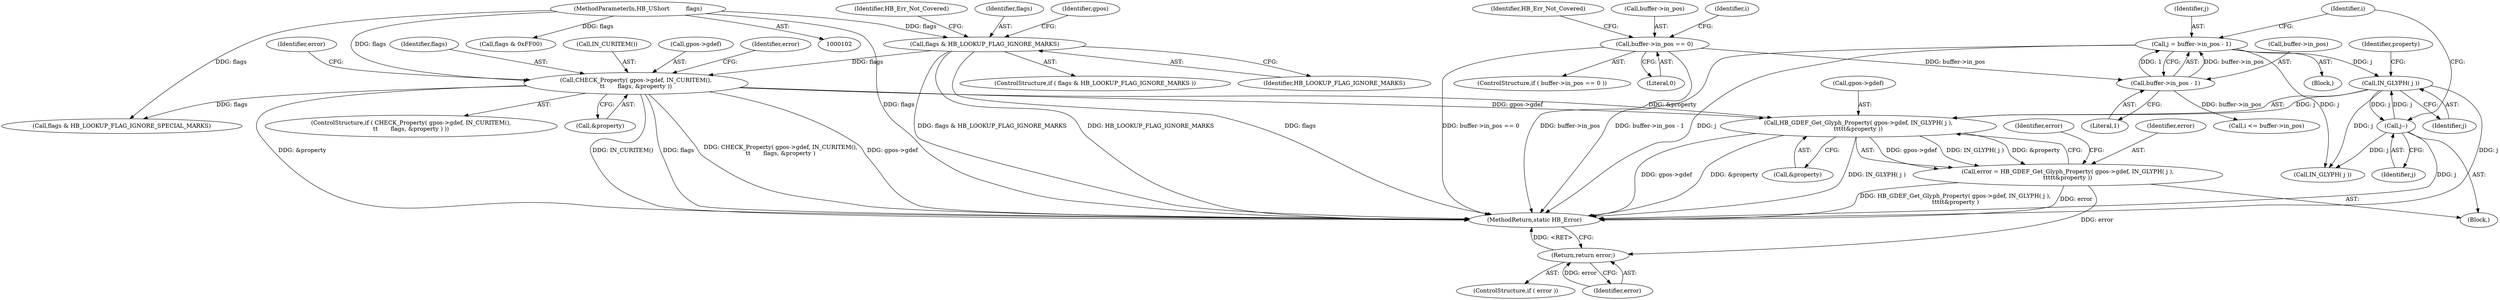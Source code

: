 digraph "0_harfbuzz_81c8ef785b079980ad5b46be4fe7c7bf156dbf65@pointer" {
"1000204" [label="(Call,HB_GDEF_Get_Glyph_Property( gpos->gdef, IN_GLYPH( j ),\n\t\t\t\t\t&property ))"];
"1000153" [label="(Call,CHECK_Property( gpos->gdef, IN_CURITEM(),\n\t\t       flags, &property ))"];
"1000147" [label="(Call,flags & HB_LOOKUP_FLAG_IGNORE_MARKS)"];
"1000106" [label="(MethodParameterIn,HB_UShort         flags)"];
"1000208" [label="(Call,IN_GLYPH( j ))"];
"1000188" [label="(Call,j = buffer->in_pos - 1)"];
"1000190" [label="(Call,buffer->in_pos - 1)"];
"1000178" [label="(Call,buffer->in_pos == 0)"];
"1000243" [label="(Call,j--)"];
"1000202" [label="(Call,error = HB_GDEF_Get_Glyph_Property( gpos->gdef, IN_GLYPH( j ),\n\t\t\t\t\t&property ))"];
"1000214" [label="(Return,return error;)"];
"1000205" [label="(Call,gpos->gdef)"];
"1000154" [label="(Call,gpos->gdef)"];
"1000201" [label="(Block,)"];
"1000189" [label="(Identifier,j)"];
"1000260" [label="(Call,IN_GLYPH( j ))"];
"1000148" [label="(Identifier,flags)"];
"1000228" [label="(Call,flags & HB_LOOKUP_FLAG_IGNORE_SPECIAL_MARKS)"];
"1000190" [label="(Call,buffer->in_pos - 1)"];
"1000208" [label="(Call,IN_GLYPH( j ))"];
"1000182" [label="(Literal,0)"];
"1000149" [label="(Identifier,HB_LOOKUP_FLAG_IGNORE_MARKS)"];
"1000109" [label="(Block,)"];
"1000196" [label="(Call,i <= buffer->in_pos)"];
"1000203" [label="(Identifier,error)"];
"1000155" [label="(Identifier,gpos)"];
"1000179" [label="(Call,buffer->in_pos)"];
"1000211" [label="(Identifier,property)"];
"1000152" [label="(ControlStructure,if ( CHECK_Property( gpos->gdef, IN_CURITEM(),\n\t\t       flags, &property ) ))"];
"1000159" [label="(Call,&property)"];
"1000202" [label="(Call,error = HB_GDEF_Get_Glyph_Property( gpos->gdef, IN_GLYPH( j ),\n\t\t\t\t\t&property ))"];
"1000162" [label="(Identifier,error)"];
"1000209" [label="(Identifier,j)"];
"1000235" [label="(Call,flags & 0xFF00)"];
"1000178" [label="(Call,buffer->in_pos == 0)"];
"1000213" [label="(Identifier,error)"];
"1000244" [label="(Identifier,j)"];
"1000151" [label="(Identifier,HB_Err_Not_Covered)"];
"1000186" [label="(Identifier,i)"];
"1000177" [label="(ControlStructure,if ( buffer->in_pos == 0 ))"];
"1000388" [label="(MethodReturn,static HB_Error)"];
"1000243" [label="(Call,j--)"];
"1000204" [label="(Call,HB_GDEF_Get_Glyph_Property( gpos->gdef, IN_GLYPH( j ),\n\t\t\t\t\t&property ))"];
"1000153" [label="(Call,CHECK_Property( gpos->gdef, IN_CURITEM(),\n\t\t       flags, &property ))"];
"1000164" [label="(Identifier,error)"];
"1000212" [label="(ControlStructure,if ( error ))"];
"1000215" [label="(Identifier,error)"];
"1000146" [label="(ControlStructure,if ( flags & HB_LOOKUP_FLAG_IGNORE_MARKS ))"];
"1000106" [label="(MethodParameterIn,HB_UShort         flags)"];
"1000194" [label="(Literal,1)"];
"1000158" [label="(Identifier,flags)"];
"1000184" [label="(Identifier,HB_Err_Not_Covered)"];
"1000191" [label="(Call,buffer->in_pos)"];
"1000210" [label="(Call,&property)"];
"1000147" [label="(Call,flags & HB_LOOKUP_FLAG_IGNORE_MARKS)"];
"1000157" [label="(Call,IN_CURITEM())"];
"1000214" [label="(Return,return error;)"];
"1000188" [label="(Call,j = buffer->in_pos - 1)"];
"1000197" [label="(Identifier,i)"];
"1000204" -> "1000202"  [label="AST: "];
"1000204" -> "1000210"  [label="CFG: "];
"1000205" -> "1000204"  [label="AST: "];
"1000208" -> "1000204"  [label="AST: "];
"1000210" -> "1000204"  [label="AST: "];
"1000202" -> "1000204"  [label="CFG: "];
"1000204" -> "1000388"  [label="DDG: &property"];
"1000204" -> "1000388"  [label="DDG: IN_GLYPH( j )"];
"1000204" -> "1000388"  [label="DDG: gpos->gdef"];
"1000204" -> "1000202"  [label="DDG: gpos->gdef"];
"1000204" -> "1000202"  [label="DDG: IN_GLYPH( j )"];
"1000204" -> "1000202"  [label="DDG: &property"];
"1000153" -> "1000204"  [label="DDG: gpos->gdef"];
"1000153" -> "1000204"  [label="DDG: &property"];
"1000208" -> "1000204"  [label="DDG: j"];
"1000153" -> "1000152"  [label="AST: "];
"1000153" -> "1000159"  [label="CFG: "];
"1000154" -> "1000153"  [label="AST: "];
"1000157" -> "1000153"  [label="AST: "];
"1000158" -> "1000153"  [label="AST: "];
"1000159" -> "1000153"  [label="AST: "];
"1000162" -> "1000153"  [label="CFG: "];
"1000164" -> "1000153"  [label="CFG: "];
"1000153" -> "1000388"  [label="DDG: &property"];
"1000153" -> "1000388"  [label="DDG: IN_CURITEM()"];
"1000153" -> "1000388"  [label="DDG: flags"];
"1000153" -> "1000388"  [label="DDG: CHECK_Property( gpos->gdef, IN_CURITEM(),\n\t\t       flags, &property )"];
"1000153" -> "1000388"  [label="DDG: gpos->gdef"];
"1000147" -> "1000153"  [label="DDG: flags"];
"1000106" -> "1000153"  [label="DDG: flags"];
"1000153" -> "1000228"  [label="DDG: flags"];
"1000147" -> "1000146"  [label="AST: "];
"1000147" -> "1000149"  [label="CFG: "];
"1000148" -> "1000147"  [label="AST: "];
"1000149" -> "1000147"  [label="AST: "];
"1000151" -> "1000147"  [label="CFG: "];
"1000155" -> "1000147"  [label="CFG: "];
"1000147" -> "1000388"  [label="DDG: HB_LOOKUP_FLAG_IGNORE_MARKS"];
"1000147" -> "1000388"  [label="DDG: flags"];
"1000147" -> "1000388"  [label="DDG: flags & HB_LOOKUP_FLAG_IGNORE_MARKS"];
"1000106" -> "1000147"  [label="DDG: flags"];
"1000106" -> "1000102"  [label="AST: "];
"1000106" -> "1000388"  [label="DDG: flags"];
"1000106" -> "1000228"  [label="DDG: flags"];
"1000106" -> "1000235"  [label="DDG: flags"];
"1000208" -> "1000209"  [label="CFG: "];
"1000209" -> "1000208"  [label="AST: "];
"1000211" -> "1000208"  [label="CFG: "];
"1000208" -> "1000388"  [label="DDG: j"];
"1000188" -> "1000208"  [label="DDG: j"];
"1000243" -> "1000208"  [label="DDG: j"];
"1000208" -> "1000243"  [label="DDG: j"];
"1000208" -> "1000260"  [label="DDG: j"];
"1000188" -> "1000109"  [label="AST: "];
"1000188" -> "1000190"  [label="CFG: "];
"1000189" -> "1000188"  [label="AST: "];
"1000190" -> "1000188"  [label="AST: "];
"1000197" -> "1000188"  [label="CFG: "];
"1000188" -> "1000388"  [label="DDG: buffer->in_pos - 1"];
"1000188" -> "1000388"  [label="DDG: j"];
"1000190" -> "1000188"  [label="DDG: buffer->in_pos"];
"1000190" -> "1000188"  [label="DDG: 1"];
"1000188" -> "1000260"  [label="DDG: j"];
"1000190" -> "1000194"  [label="CFG: "];
"1000191" -> "1000190"  [label="AST: "];
"1000194" -> "1000190"  [label="AST: "];
"1000178" -> "1000190"  [label="DDG: buffer->in_pos"];
"1000190" -> "1000196"  [label="DDG: buffer->in_pos"];
"1000178" -> "1000177"  [label="AST: "];
"1000178" -> "1000182"  [label="CFG: "];
"1000179" -> "1000178"  [label="AST: "];
"1000182" -> "1000178"  [label="AST: "];
"1000184" -> "1000178"  [label="CFG: "];
"1000186" -> "1000178"  [label="CFG: "];
"1000178" -> "1000388"  [label="DDG: buffer->in_pos == 0"];
"1000178" -> "1000388"  [label="DDG: buffer->in_pos"];
"1000243" -> "1000201"  [label="AST: "];
"1000243" -> "1000244"  [label="CFG: "];
"1000244" -> "1000243"  [label="AST: "];
"1000197" -> "1000243"  [label="CFG: "];
"1000243" -> "1000388"  [label="DDG: j"];
"1000243" -> "1000260"  [label="DDG: j"];
"1000202" -> "1000201"  [label="AST: "];
"1000203" -> "1000202"  [label="AST: "];
"1000213" -> "1000202"  [label="CFG: "];
"1000202" -> "1000388"  [label="DDG: error"];
"1000202" -> "1000388"  [label="DDG: HB_GDEF_Get_Glyph_Property( gpos->gdef, IN_GLYPH( j ),\n\t\t\t\t\t&property )"];
"1000202" -> "1000214"  [label="DDG: error"];
"1000214" -> "1000212"  [label="AST: "];
"1000214" -> "1000215"  [label="CFG: "];
"1000215" -> "1000214"  [label="AST: "];
"1000388" -> "1000214"  [label="CFG: "];
"1000214" -> "1000388"  [label="DDG: <RET>"];
"1000215" -> "1000214"  [label="DDG: error"];
}
